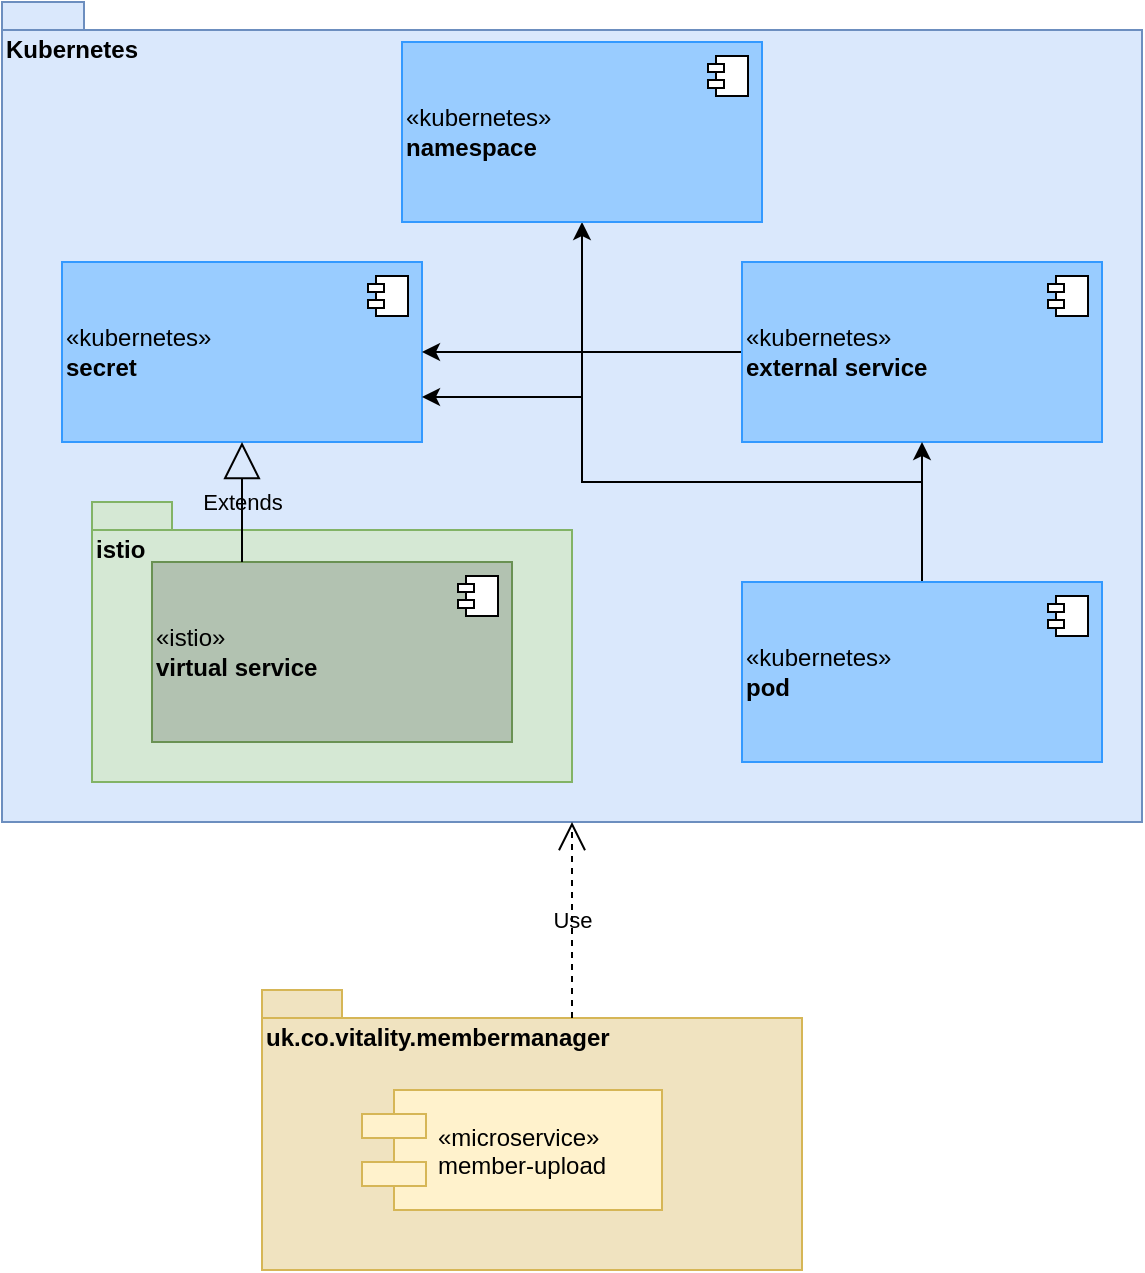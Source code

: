 <mxfile version="12.1.9" type="github" pages="1">
  <diagram id="CBbktbOBXvS9cst6_eql" name="Page-1">
    <mxGraphModel dx="1295" dy="770" grid="1" gridSize="10" guides="1" tooltips="1" connect="1" arrows="1" fold="1" page="1" pageScale="1" pageWidth="827" pageHeight="1169" math="0" shadow="0">
      <root>
        <mxCell id="0"/>
        <mxCell id="1" parent="0"/>
        <mxCell id="11jOBxVTlYkv2niFwlN6-1" value="Kubernetes" style="shape=folder;fontStyle=1;spacingTop=10;tabWidth=40;tabHeight=14;tabPosition=left;html=1;align=left;verticalAlign=top;fillColor=#dae8fc;strokeColor=#6c8ebf;" vertex="1" parent="1">
          <mxGeometry x="140" y="20" width="570" height="410" as="geometry"/>
        </mxCell>
        <mxCell id="11jOBxVTlYkv2niFwlN6-2" value="«kubernetes»&lt;br&gt;&lt;b&gt;secret&lt;/b&gt;" style="html=1;align=left;fillColor=#99CCFF;strokeColor=#3399FF;" vertex="1" parent="1">
          <mxGeometry x="170" y="150" width="180" height="90" as="geometry"/>
        </mxCell>
        <mxCell id="11jOBxVTlYkv2niFwlN6-3" value="" style="shape=component;jettyWidth=8;jettyHeight=4;" vertex="1" parent="11jOBxVTlYkv2niFwlN6-2">
          <mxGeometry x="1" width="20" height="20" relative="1" as="geometry">
            <mxPoint x="-27" y="7" as="offset"/>
          </mxGeometry>
        </mxCell>
        <mxCell id="11jOBxVTlYkv2niFwlN6-9" style="edgeStyle=orthogonalEdgeStyle;rounded=0;orthogonalLoop=1;jettySize=auto;html=1;" edge="1" parent="1" source="11jOBxVTlYkv2niFwlN6-4" target="11jOBxVTlYkv2niFwlN6-2">
          <mxGeometry relative="1" as="geometry"/>
        </mxCell>
        <mxCell id="11jOBxVTlYkv2niFwlN6-4" value="«kubernetes»&lt;br&gt;&lt;b&gt;external service&lt;/b&gt;" style="html=1;align=left;fillColor=#99CCFF;strokeColor=#3399FF;" vertex="1" parent="1">
          <mxGeometry x="510" y="150" width="180" height="90" as="geometry"/>
        </mxCell>
        <mxCell id="11jOBxVTlYkv2niFwlN6-5" value="" style="shape=component;jettyWidth=8;jettyHeight=4;" vertex="1" parent="11jOBxVTlYkv2niFwlN6-4">
          <mxGeometry x="1" width="20" height="20" relative="1" as="geometry">
            <mxPoint x="-27" y="7" as="offset"/>
          </mxGeometry>
        </mxCell>
        <mxCell id="11jOBxVTlYkv2niFwlN6-6" value="istio" style="shape=folder;fontStyle=1;spacingTop=10;tabWidth=40;tabHeight=14;tabPosition=left;html=1;align=left;verticalAlign=top;fillColor=#d5e8d4;strokeColor=#82b366;" vertex="1" parent="1">
          <mxGeometry x="185" y="270" width="240" height="140" as="geometry"/>
        </mxCell>
        <mxCell id="11jOBxVTlYkv2niFwlN6-7" value="«istio»&lt;br&gt;&lt;b&gt;virtual service&lt;/b&gt;" style="html=1;align=left;fillColor=#B2C2B1;strokeColor=#6A9153;" vertex="1" parent="1">
          <mxGeometry x="215" y="300" width="180" height="90" as="geometry"/>
        </mxCell>
        <mxCell id="11jOBxVTlYkv2niFwlN6-8" value="" style="shape=component;jettyWidth=8;jettyHeight=4;" vertex="1" parent="11jOBxVTlYkv2niFwlN6-7">
          <mxGeometry x="1" width="20" height="20" relative="1" as="geometry">
            <mxPoint x="-27" y="7" as="offset"/>
          </mxGeometry>
        </mxCell>
        <mxCell id="11jOBxVTlYkv2niFwlN6-11" value="Extends" style="endArrow=block;endSize=16;endFill=0;html=1;entryX=0.5;entryY=1;entryDx=0;entryDy=0;exitX=0.25;exitY=0;exitDx=0;exitDy=0;labelBackgroundColor=none;" edge="1" parent="1" source="11jOBxVTlYkv2niFwlN6-7" target="11jOBxVTlYkv2niFwlN6-2">
          <mxGeometry width="160" relative="1" as="geometry">
            <mxPoint x="140" y="470" as="sourcePoint"/>
            <mxPoint x="300" y="470" as="targetPoint"/>
          </mxGeometry>
        </mxCell>
        <mxCell id="11jOBxVTlYkv2niFwlN6-15" style="edgeStyle=orthogonalEdgeStyle;rounded=0;orthogonalLoop=1;jettySize=auto;html=1;labelBackgroundColor=none;" edge="1" parent="1" source="11jOBxVTlYkv2niFwlN6-13" target="11jOBxVTlYkv2niFwlN6-4">
          <mxGeometry relative="1" as="geometry"/>
        </mxCell>
        <mxCell id="11jOBxVTlYkv2niFwlN6-16" style="edgeStyle=orthogonalEdgeStyle;rounded=0;orthogonalLoop=1;jettySize=auto;html=1;entryX=1;entryY=0.75;entryDx=0;entryDy=0;labelBackgroundColor=none;" edge="1" parent="1" source="11jOBxVTlYkv2niFwlN6-13" target="11jOBxVTlYkv2niFwlN6-2">
          <mxGeometry relative="1" as="geometry">
            <Array as="points">
              <mxPoint x="600" y="260"/>
              <mxPoint x="430" y="260"/>
              <mxPoint x="430" y="218"/>
            </Array>
          </mxGeometry>
        </mxCell>
        <mxCell id="11jOBxVTlYkv2niFwlN6-22" style="edgeStyle=orthogonalEdgeStyle;rounded=0;orthogonalLoop=1;jettySize=auto;html=1;entryX=0.5;entryY=1;entryDx=0;entryDy=0;labelBackgroundColor=none;" edge="1" parent="1" source="11jOBxVTlYkv2niFwlN6-13" target="11jOBxVTlYkv2niFwlN6-20">
          <mxGeometry relative="1" as="geometry">
            <Array as="points">
              <mxPoint x="600" y="260"/>
              <mxPoint x="430" y="260"/>
            </Array>
          </mxGeometry>
        </mxCell>
        <mxCell id="11jOBxVTlYkv2niFwlN6-13" value="«kubernetes»&lt;br&gt;&lt;b&gt;pod&lt;/b&gt;" style="html=1;align=left;fillColor=#99CCFF;strokeColor=#3399FF;" vertex="1" parent="1">
          <mxGeometry x="510" y="310" width="180" height="90" as="geometry"/>
        </mxCell>
        <mxCell id="11jOBxVTlYkv2niFwlN6-14" value="" style="shape=component;jettyWidth=8;jettyHeight=4;" vertex="1" parent="11jOBxVTlYkv2niFwlN6-13">
          <mxGeometry x="1" width="20" height="20" relative="1" as="geometry">
            <mxPoint x="-27" y="7" as="offset"/>
          </mxGeometry>
        </mxCell>
        <mxCell id="11jOBxVTlYkv2niFwlN6-17" value="uk.co.vitality.membermanager" style="shape=folder;fontStyle=1;spacingTop=10;tabWidth=40;tabHeight=14;tabPosition=left;html=1;strokeColor=#d6b656;fillColor=#F0E3C0;align=left;verticalAlign=top;" vertex="1" parent="1">
          <mxGeometry x="270" y="514" width="270" height="140" as="geometry"/>
        </mxCell>
        <mxCell id="11jOBxVTlYkv2niFwlN6-12" value="«microservice»&#xa;member-upload" style="shape=component;align=left;spacingLeft=36;strokeColor=#d6b656;fillColor=#fff2cc;" vertex="1" parent="1">
          <mxGeometry x="320" y="564" width="150" height="60" as="geometry"/>
        </mxCell>
        <mxCell id="11jOBxVTlYkv2niFwlN6-20" value="«kubernetes»&lt;br&gt;&lt;b&gt;namespace&lt;/b&gt;" style="html=1;align=left;fillColor=#99CCFF;strokeColor=#3399FF;" vertex="1" parent="1">
          <mxGeometry x="340" y="40" width="180" height="90" as="geometry"/>
        </mxCell>
        <mxCell id="11jOBxVTlYkv2niFwlN6-21" value="" style="shape=component;jettyWidth=8;jettyHeight=4;" vertex="1" parent="11jOBxVTlYkv2niFwlN6-20">
          <mxGeometry x="1" width="20" height="20" relative="1" as="geometry">
            <mxPoint x="-27" y="7" as="offset"/>
          </mxGeometry>
        </mxCell>
        <mxCell id="11jOBxVTlYkv2niFwlN6-23" value="Use" style="endArrow=open;endSize=12;dashed=1;html=1;labelBackgroundColor=none;entryX=0.5;entryY=1;entryDx=0;entryDy=0;entryPerimeter=0;exitX=0;exitY=0;exitDx=155;exitDy=14;exitPerimeter=0;" edge="1" parent="1" source="11jOBxVTlYkv2niFwlN6-17" target="11jOBxVTlYkv2niFwlN6-1">
          <mxGeometry width="160" relative="1" as="geometry">
            <mxPoint x="250" y="710" as="sourcePoint"/>
            <mxPoint x="410" y="710" as="targetPoint"/>
          </mxGeometry>
        </mxCell>
      </root>
    </mxGraphModel>
  </diagram>
</mxfile>
